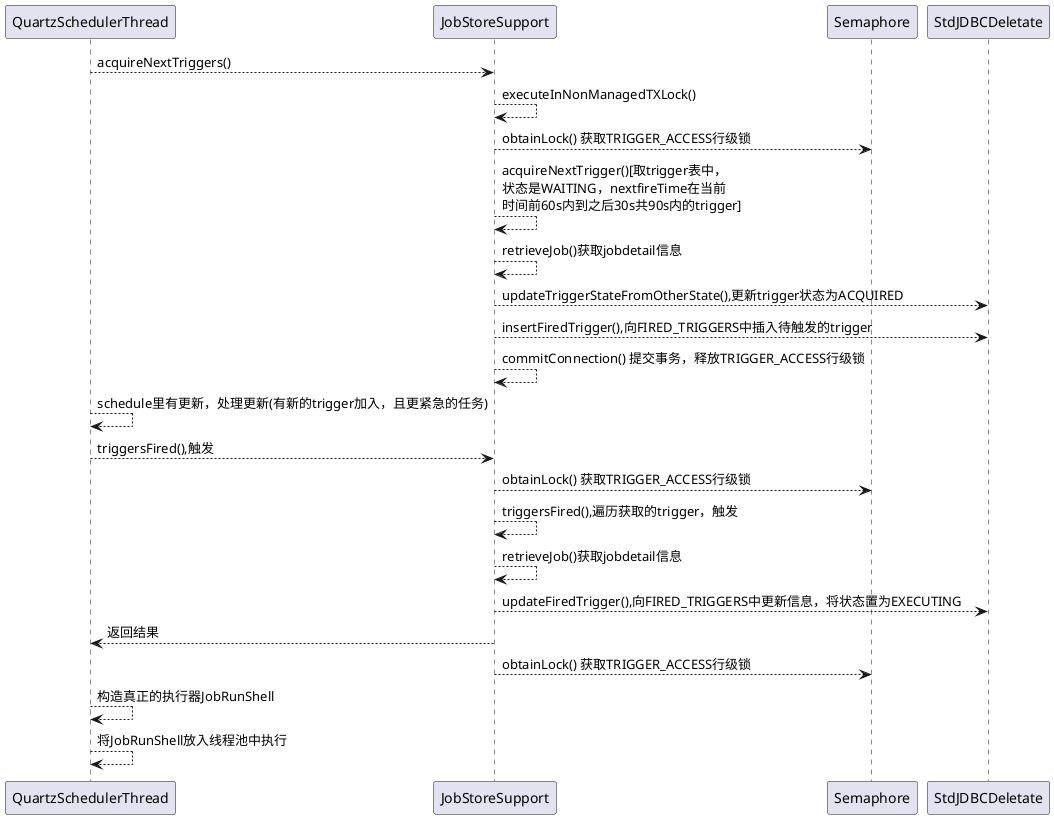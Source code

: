 @startuml
QuartzSchedulerThread -->JobStoreSupport: acquireNextTriggers()
JobStoreSupport-->JobStoreSupport : executeInNonManagedTXLock()
JobStoreSupport-->Semaphore :obtainLock() 获取TRIGGER_ACCESS行级锁
JobStoreSupport -->JobStoreSupport : acquireNextTrigger()[取trigger表中，\n状态是WAITING，nextfireTime在当前\n时间前60s内到之后30s共90s内的trigger]
JobStoreSupport -->JobStoreSupport: retrieveJob()获取jobdetail信息
JobStoreSupport --> StdJDBCDeletate : updateTriggerStateFromOtherState(),更新trigger状态为ACQUIRED
JobStoreSupport-->StdJDBCDeletate :insertFiredTrigger(),向FIRED_TRIGGERS中插入待触发的trigger
JobStoreSupport-->JobStoreSupport :commitConnection() 提交事务，释放TRIGGER_ACCESS行级锁
QuartzSchedulerThread -->QuartzSchedulerThread:schedule里有更新，处理更新(有新的trigger加入，且更紧急的任务)
QuartzSchedulerThread-->JobStoreSupport:triggersFired(),触发
JobStoreSupport -->Semaphore :obtainLock() 获取TRIGGER_ACCESS行级锁
JobStoreSupport-->JobStoreSupport:triggersFired(),遍历获取的trigger，触发
JobStoreSupport -->JobStoreSupport : retrieveJob()获取jobdetail信息
JobStoreSupport-->StdJDBCDeletate :updateFiredTrigger(),向FIRED_TRIGGERS中更新信息，将状态置为EXECUTING
JobStoreSupport --> QuartzSchedulerThread:返回结果
JobStoreSupport -->Semaphore :obtainLock() 获取TRIGGER_ACCESS行级锁
QuartzSchedulerThread -->QuartzSchedulerThread:构造真正的执行器JobRunShell
QuartzSchedulerThread --> QuartzSchedulerThread : 将JobRunShell放入线程池中执行
@enduml